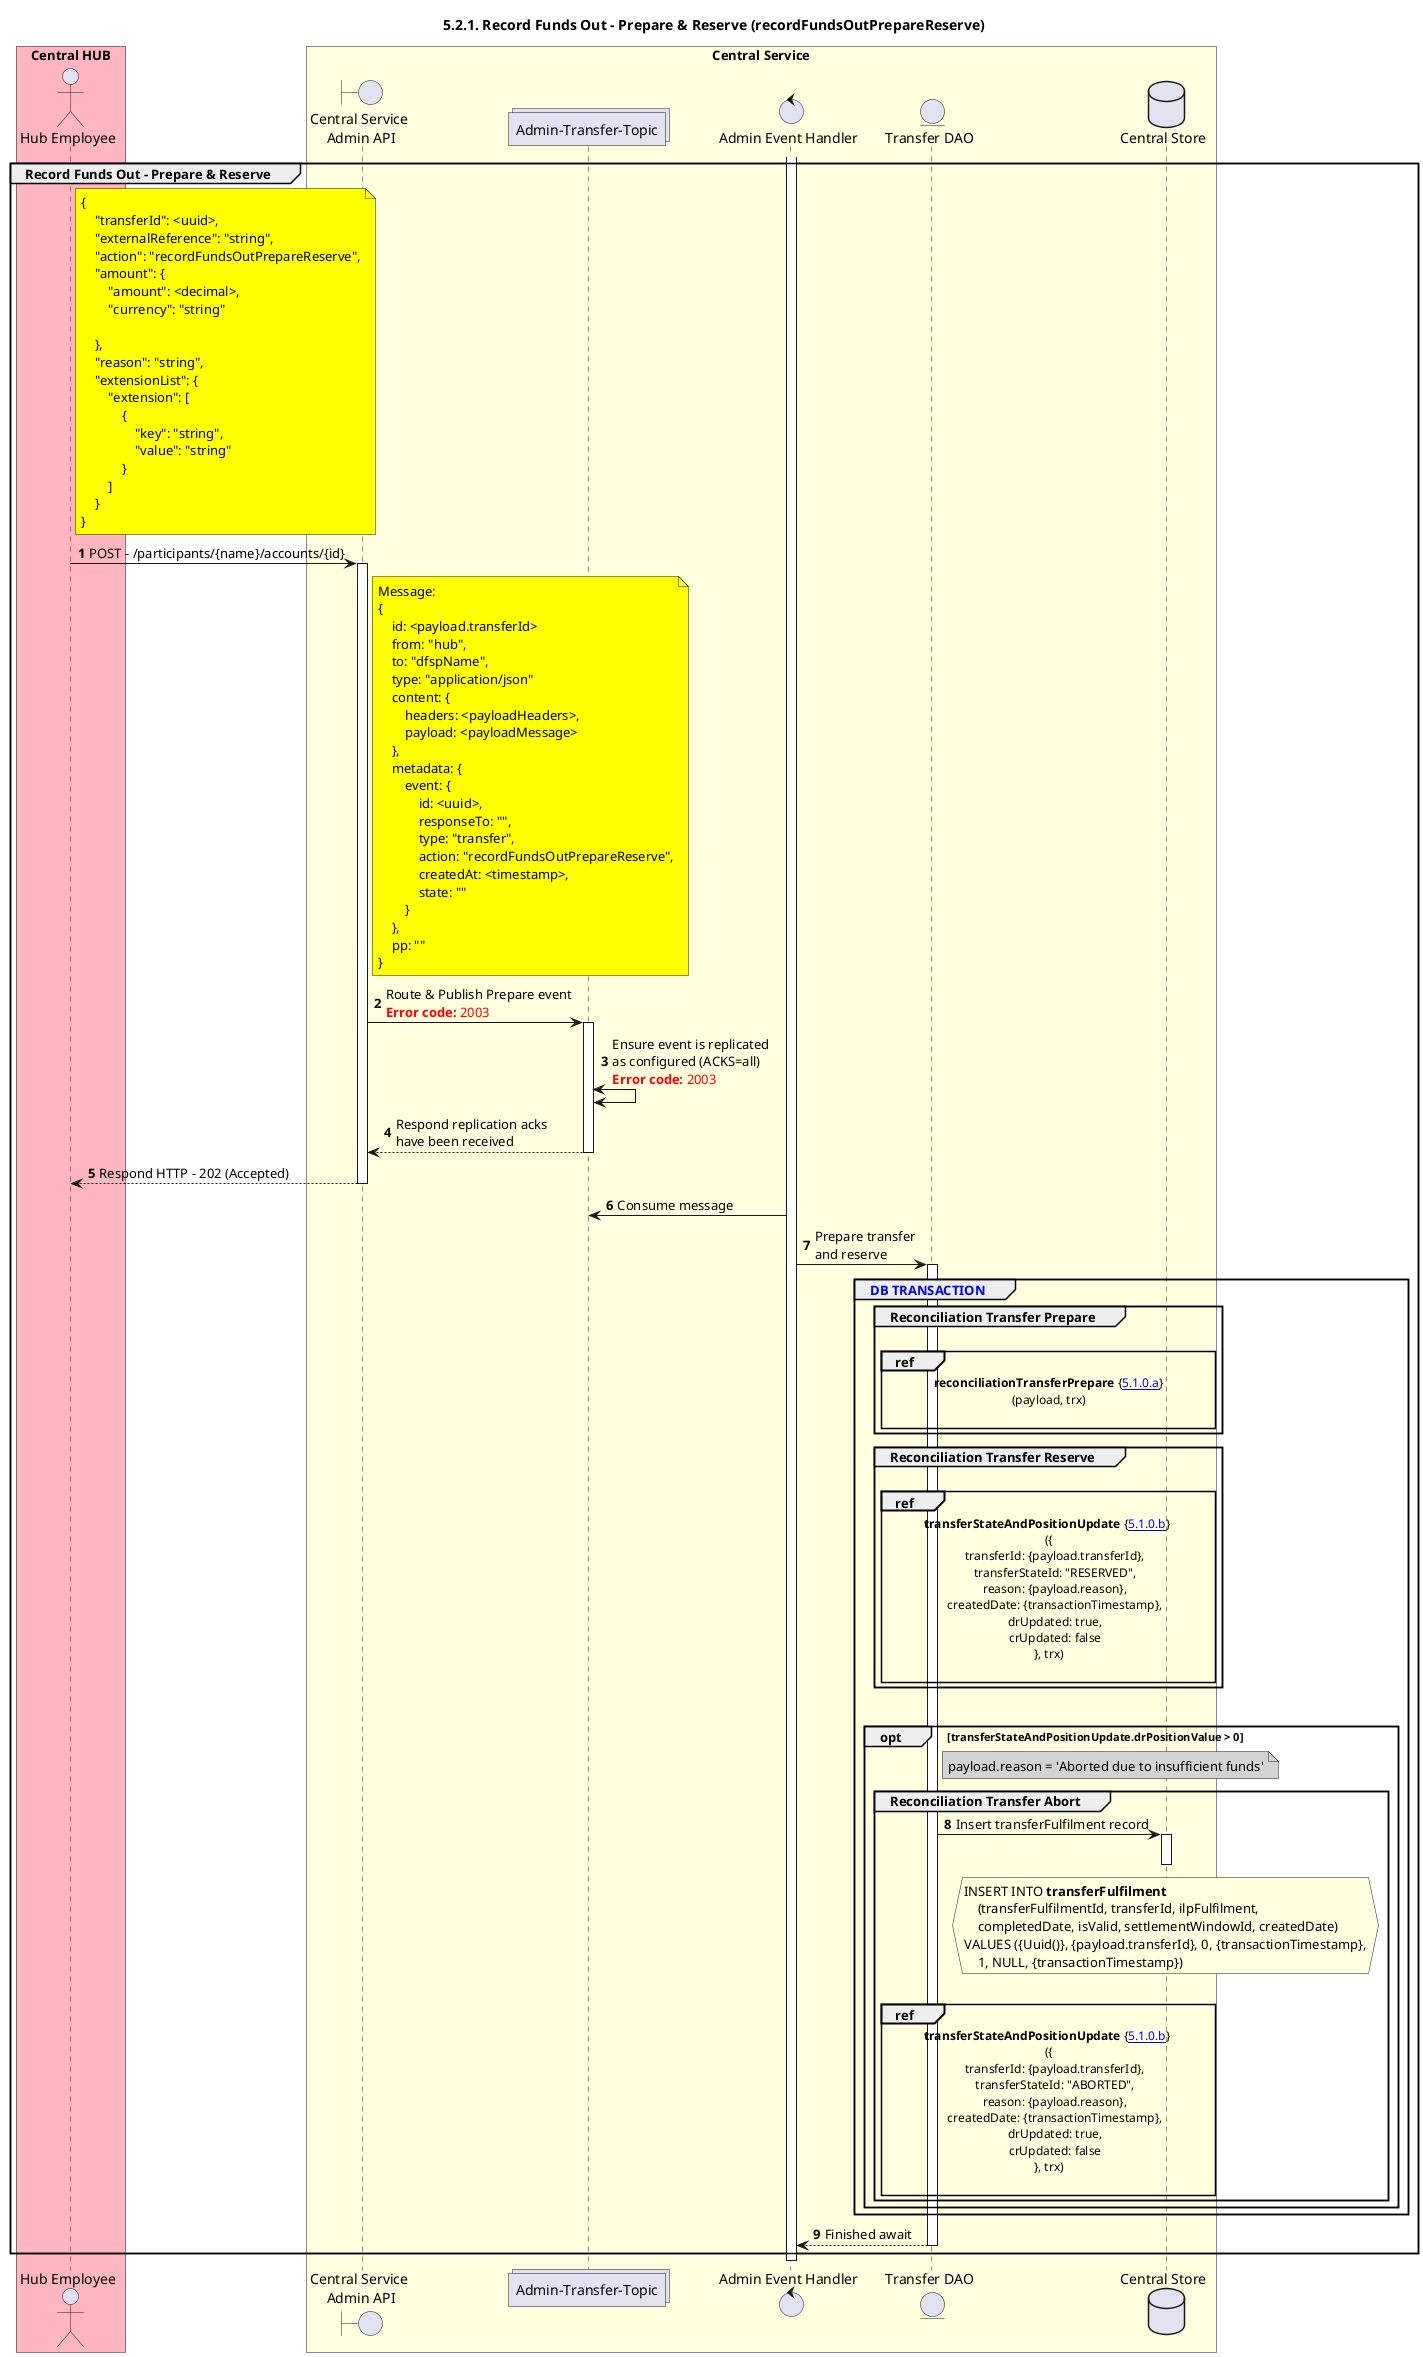 /'*****
 License
 --------------
 Copyright © 2017 Bill & Melinda Gates Foundation
 The Mojaloop files are made available by the Bill & Melinda Gates Foundation under the Apache License, Version 2.0 (the "License") and you may not use these files except in compliance with the License. You may obtain a copy of the License at
 http://www.apache.org/licenses/LICENSE-2.0
 Unless required by applicable law or agreed to in writing, the Mojaloop files are distributed on an "AS IS" BASIS, WITHOUT WARRANTIES OR CONDITIONS OF ANY KIND, either express or implied. See the License for the specific language governing permissions and limitations under the License.
 Contributors
 --------------
 This is the official list of the Mojaloop project contributors for this file.
 Names of the original copyright holders (individuals or organizations)
 should be listed with a '*' in the first column. People who have
 contributed from an organization can be listed under the organization
 that actually holds the copyright for their contributions (see the
 Gates Foundation organization for an example). Those individuals should have
 their names indented and be marked with a '-'. Email address can be added
 optionally within square brackets <email>.
 * Gates Foundation
 - Name Surname <name.surname@gatesfoundation.com>

 * Georgi Georgiev <georgi.georgiev@modusbox.com>
 --------------
 ******'/

@startuml
' declate title
title 5.2.1. Record Funds Out - Prepare & Reserve (recordFundsOutPrepareReserve)

autonumber

' Actor Keys:
'   boundary - APIs/Interfaces, etc
'   collections - Kafka Topics
'   control - Kafka Consumers
'   entity - Database Access Objects
'   database - Database Persistance Store

' declare actors
actor "Hub Employee" as OPERATOR
boundary "Central Service\n Admin API" as CS_ADMIN_API
collections "Admin-Transfer-Topic" as TOPIC_ADMIN_TRANSFER
control "Admin Event Handler" as ADMIN_HANDLER
entity "Transfer DAO" as TRANSFER_DAO
database "Central Store" as DB

box "Central HUB" #lightpink
    participant OPERATOR
end box

box "Central Service" #LightYellow
    participant CS_ADMIN_API
	participant TOPIC_ADMIN_TRANSFER
    participant ADMIN_HANDLER
    participant TRANSFER_DAO
    participant DB
end box

' start flow
activate ADMIN_HANDLER
group Record Funds Out - Prepare & Reserve
    note right of OPERATOR #yellow
        {
            "transferId": <uuid>,
            "externalReference": "string",
            "action": "recordFundsOutPrepareReserve",
            "amount": {
                "amount": <decimal>,
                "currency": "string"

            },
            "reason": "string",
            "extensionList": {
                "extension": [
                    {
                        "key": "string",
                        "value": "string"
                    }
                ]
            }
        }
    end note
    OPERATOR -> CS_ADMIN_API: POST - /participants/{name}/accounts/{id}
    activate CS_ADMIN_API

    note right of CS_ADMIN_API #yellow
        Message:
        {
            id: <payload.transferId>
            from: "hub",
            to: "dfspName",
            type: "application/json"
            content: {
                headers: <payloadHeaders>,
                payload: <payloadMessage>
            },
            metadata: {
                event: {
                    id: <uuid>,
                    responseTo: "",
                    type: "transfer",
                    action: "recordFundsOutPrepareReserve",
                    createdAt: <timestamp>,
                    state: ""
                }
            },
            pp: ""
        }
    end note
    CS_ADMIN_API -> TOPIC_ADMIN_TRANSFER: Route & Publish Prepare event\n<color #FF0000><b>Error code:</b> 2003</color>
    activate TOPIC_ADMIN_TRANSFER
    TOPIC_ADMIN_TRANSFER <-> TOPIC_ADMIN_TRANSFER: Ensure event is replicated\nas configured (ACKS=all)\n<color #FF0000><b>Error code:</b> 2003</color>
    TOPIC_ADMIN_TRANSFER --> CS_ADMIN_API: Respond replication acks\nhave been received
    deactivate TOPIC_ADMIN_TRANSFER
    CS_ADMIN_API ---> OPERATOR: Respond HTTP - 202 (Accepted)
    deactivate CS_ADMIN_API

    TOPIC_ADMIN_TRANSFER <- ADMIN_HANDLER: Consume message
    ADMIN_HANDLER -> TRANSFER_DAO: Prepare transfer\nand reserve
    activate TRANSFER_DAO
    group <color #blue>DB TRANSACTION</color>
        group Reconciliation Transfer Prepare
            |||
            ref over TRANSFER_DAO, DB:**reconciliationTransferPrepare** {[[https://github.com/mojaloop/docs/blob/develop/Diagrams/SequenceDiagrams/seq-recfunds-5.1.0.a-reconciliationTransferPrepare.svg 5.1.0.a]]}\n(payload, trx)\n
        end

        group Reconciliation Transfer Reserve
            |||
            ref over TRANSFER_DAO, DB:**transferStateAndPositionUpdate** {[[https://github.com/mojaloop/docs/blob/develop/Diagrams/SequenceDiagrams/seq-recfunds-5.1.0.b-transferStateAndPositionUpdate.svg 5.1.0.b]]} \n({\n    transferId: {payload.transferId},\n    transferStateId: "RESERVED",\n    reason: {payload.reason},\n    createdDate: {transactionTimestamp},\n    drUpdated: true,\n    crUpdated: false\n}, trx)\n
        end

        |||
        opt transferStateAndPositionUpdate.drPositionValue > 0
            note right of TRANSFER_DAO #lightgray
                payload.reason = 'Aborted due to insufficient funds'
            end note

            group Reconciliation Transfer Abort
                TRANSFER_DAO -> DB: Insert transferFulfilment record
                activate DB
                deactivate DB
                hnote over DB #lightyellow
                    INSERT INTO **transferFulfilment**
                        (transferFulfilmentId, transferId, ilpFulfilment,
                        completedDate, isValid, settlementWindowId, createdDate)
                    VALUES ({Uuid()}, {payload.transferId}, 0, {transactionTimestamp},
                        1, NULL, {transactionTimestamp})
                end hnote
                |||
                ref over TRANSFER_DAO, DB:**transferStateAndPositionUpdate** {[[https://github.com/mojaloop/docs/blob/develop/Diagrams/SequenceDiagrams/seq-recfunds-5.1.0.b-transferStateAndPositionUpdate.svg 5.1.0.b]]} \n({\n    transferId: {payload.transferId},\n    transferStateId: "ABORTED",\n    reason: {payload.reason},\n    createdDate: {transactionTimestamp},\n    drUpdated: true,\n    crUpdated: false\n}, trx)\n
            end
        end
    end
    ADMIN_HANDLER <-- TRANSFER_DAO: Finished await
    deactivate TRANSFER_DAO
end
deactivate ADMIN_HANDLER
@enduml
